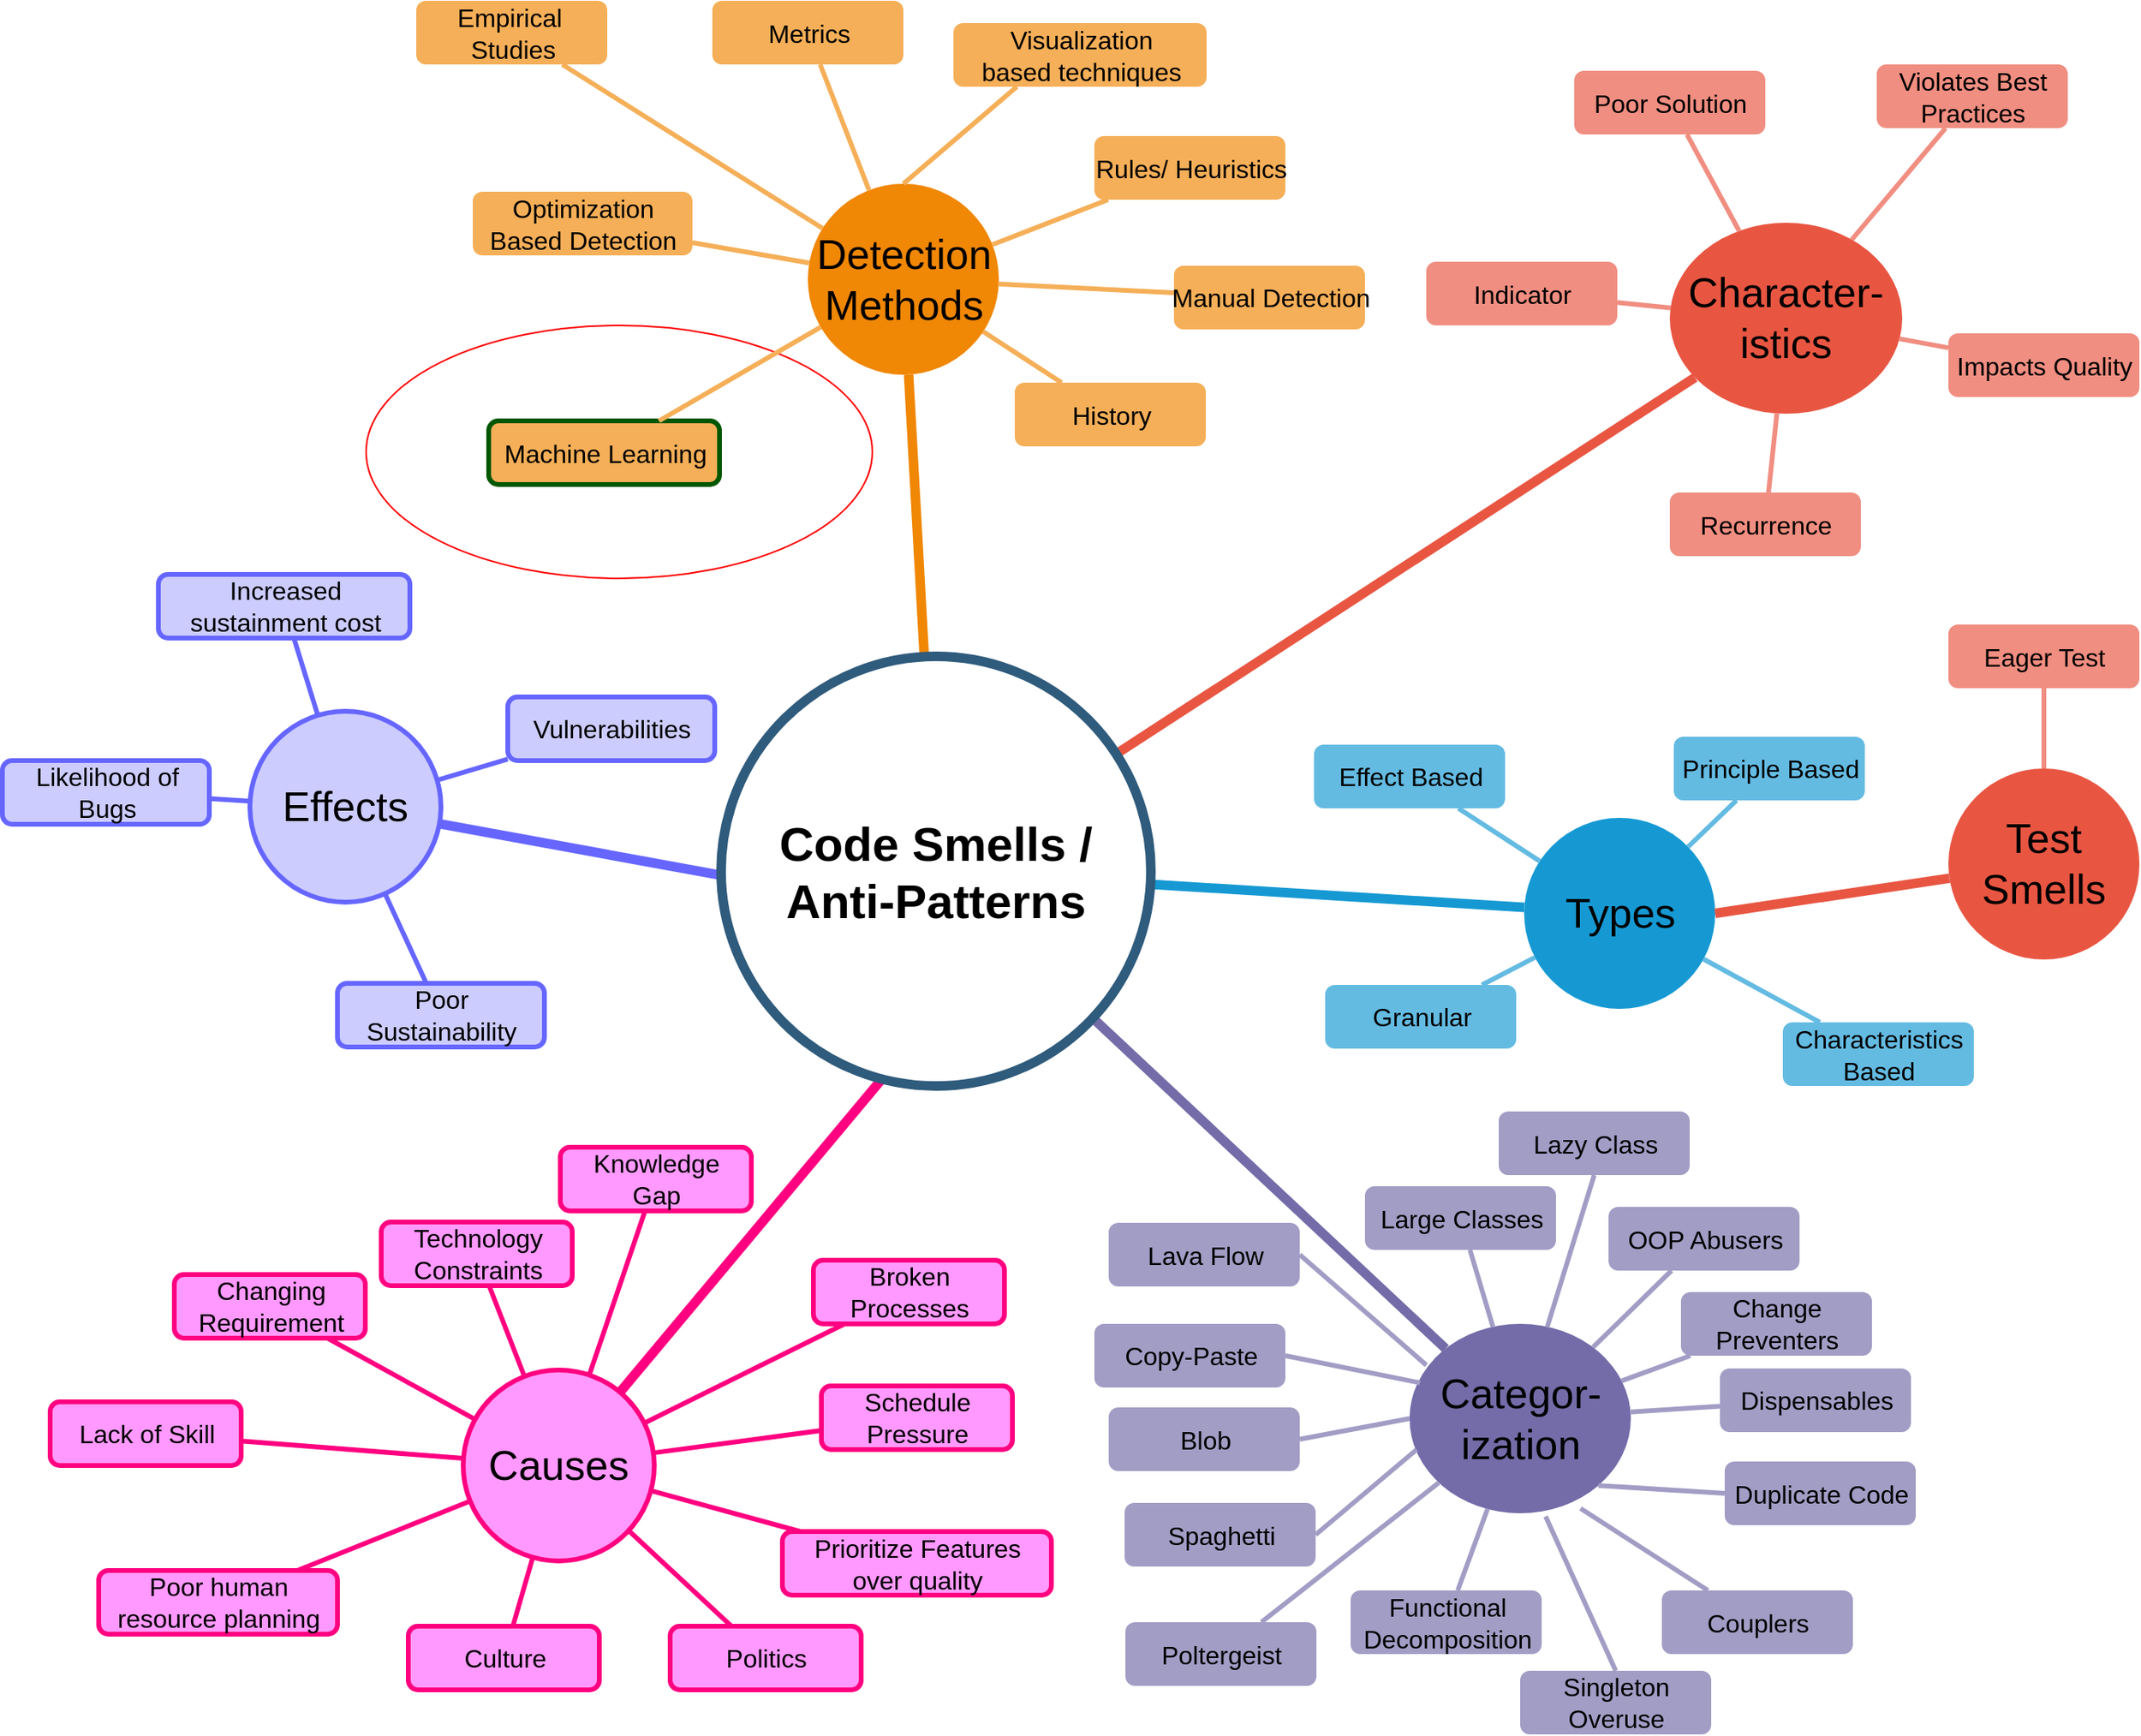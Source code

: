 <mxfile version="12.2.9" type="device" pages="1"><diagram id="6a731a19-8d31-9384-78a2-239565b7b9f0" name="Page-1"><mxGraphModel dx="2347" dy="1238" grid="1" gridSize="10" guides="1" tooltips="1" connect="1" arrows="1" fold="1" page="1" pageScale="1" pageWidth="1169" pageHeight="827" background="#ffffff" math="0" shadow="0"><root><mxCell id="0"/><mxCell id="1" parent="0"/><mxCell id="gktKhtkQ_kyzCM9sRCPx-1542" value="" style="ellipse;whiteSpace=wrap;html=1;strokeColor=#FF0000;fontColor=#000000;" parent="1" vertex="1"><mxGeometry x="738" y="468.5" width="318" height="159" as="geometry"/></mxCell><mxCell id="1350" value="Effects" style="ellipse;whiteSpace=wrap;html=1;shadow=0;fontFamily=Helvetica;fontSize=26;fontColor=#000000;align=center;strokeWidth=3;fillColor=#CCCCFF;strokeColor=#6666FF;" parent="1" vertex="1"><mxGeometry x="665" y="711" width="120" height="120" as="geometry"/></mxCell><mxCell id="1351" value="&lt;font style=&quot;font-size: 26px;&quot;&gt;Detection Methods&lt;/font&gt;" style="ellipse;whiteSpace=wrap;html=1;shadow=0;fontFamily=Helvetica;fontSize=26;fontColor=#000000;align=center;strokeWidth=3;fillColor=#F08705;strokeColor=none;gradientColor=none;" parent="1" vertex="1"><mxGeometry x="1015.5" y="379.5" width="120" height="120" as="geometry"/></mxCell><mxCell id="1352" value="Character-istics" style="ellipse;whiteSpace=wrap;html=1;shadow=0;fontFamily=Helvetica;fontSize=26;fontColor=#000000;align=center;strokeWidth=3;fillColor=#E85642;strokeColor=none;" parent="1" vertex="1"><mxGeometry x="1557" y="404" width="146" height="120" as="geometry"/></mxCell><mxCell id="1353" value="Types" style="ellipse;whiteSpace=wrap;html=1;shadow=0;fontFamily=Helvetica;fontSize=26;fontColor=#000000;align=center;strokeWidth=3;fillColor=#1699D3;strokeColor=none;" parent="1" vertex="1"><mxGeometry x="1465.5" y="778" width="120" height="120" as="geometry"/></mxCell><mxCell id="1354" value="Categor-ization" style="ellipse;whiteSpace=wrap;html=1;shadow=0;fontFamily=Helvetica;fontSize=26;fontColor=#000000;align=center;strokeWidth=3;fillColor=#736ca8;strokeColor=none;" parent="1" vertex="1"><mxGeometry x="1393.5" y="1096" width="139" height="119" as="geometry"/></mxCell><mxCell id="1359" style="endArrow=none;strokeWidth=6;strokeColor=#6666FF;html=1;fillColor=#CCCCFF;fontColor=#000000;" parent="1" target="1350" edge="1"><mxGeometry relative="1" as="geometry"><mxPoint x="1000.678" y="821.35" as="sourcePoint"/></mxGeometry></mxCell><mxCell id="1360" style="endArrow=none;strokeWidth=6;strokeColor=#f08705;html=1;fontColor=#000000;" parent="1" source="1515" target="1351" edge="1"><mxGeometry relative="1" as="geometry"/></mxCell><mxCell id="1361" style="endArrow=none;strokeWidth=6;strokeColor=#E85642;html=1;fontColor=#000000;" parent="1" source="1515" target="1352" edge="1"><mxGeometry relative="1" as="geometry"/></mxCell><mxCell id="1362" style="endArrow=none;strokeWidth=6;strokeColor=#1699D3;html=1;fontColor=#000000;" parent="1" source="1515" target="1353" edge="1"><mxGeometry relative="1" as="geometry"/></mxCell><mxCell id="1363" style="endArrow=none;strokeWidth=6;strokeColor=#FF0080;html=1;fillColor=#FF99FF;fontColor=#000000;" parent="1" target="1516" edge="1"><mxGeometry relative="1" as="geometry"><mxPoint x="1079.075" y="921.71" as="sourcePoint"/></mxGeometry></mxCell><mxCell id="1364" style="endArrow=none;strokeWidth=6;strokeColor=#736ca8;html=1;fontColor=#000000;" parent="1" source="1515" target="1354" edge="1"><mxGeometry relative="1" as="geometry"/></mxCell><mxCell id="1372" value="Poor&lt;br&gt;Sustainability" style="rounded=1;fillColor=#CCCCFF;strokeColor=#6666FF;strokeWidth=3;shadow=0;html=1;fontColor=#000000;fontSize=16;" parent="1" vertex="1"><mxGeometry x="720" y="882" width="130" height="40" as="geometry"/></mxCell><mxCell id="1373" value="Likelihood of&lt;br&gt;Bugs" style="rounded=1;fillColor=#CCCCFF;strokeColor=#6666FF;strokeWidth=3;shadow=0;html=1;fontColor=#000000;fontSize=16;" parent="1" vertex="1"><mxGeometry x="509.5" y="742" width="130" height="40" as="geometry"/></mxCell><mxCell id="1374" value="Increased&lt;br&gt;sustainment cost" style="rounded=1;fillColor=#CCCCFF;strokeColor=#6666FF;strokeWidth=3;shadow=0;html=1;fontColor=#000000;fontSize=16;" parent="1" vertex="1"><mxGeometry x="607.5" y="625" width="158" height="40" as="geometry"/></mxCell><mxCell id="1375" value="Vulnerabilities" style="rounded=1;fillColor=#CCCCFF;strokeColor=#6666FF;strokeWidth=3;shadow=0;html=1;fontColor=#000000;fontSize=16;" parent="1" vertex="1"><mxGeometry x="827" y="702" width="130" height="40" as="geometry"/></mxCell><mxCell id="1384" value="" style="edgeStyle=none;endArrow=none;strokeWidth=3;strokeColor=#6666FF;html=1;fillColor=#CCCCFF;fontColor=#000000;" parent="1" source="1350" target="1372" edge="1"><mxGeometry x="-93" y="492" width="100" height="100" as="geometry"><mxPoint x="-93" y="592" as="sourcePoint"/><mxPoint x="7" y="492" as="targetPoint"/></mxGeometry></mxCell><mxCell id="1385" value="" style="edgeStyle=none;endArrow=none;strokeWidth=3;strokeColor=#6666FF;html=1;fillColor=#CCCCFF;fontColor=#000000;" parent="1" source="1350" target="1373" edge="1"><mxGeometry x="-93" y="492" width="100" height="100" as="geometry"><mxPoint x="-93" y="592" as="sourcePoint"/><mxPoint x="7" y="492" as="targetPoint"/></mxGeometry></mxCell><mxCell id="1386" value="" style="edgeStyle=none;endArrow=none;strokeWidth=3;strokeColor=#6666FF;html=1;fillColor=#CCCCFF;fontColor=#000000;" parent="1" source="1350" target="1374" edge="1"><mxGeometry x="-93" y="492" width="100" height="100" as="geometry"><mxPoint x="-93" y="592" as="sourcePoint"/><mxPoint x="7" y="492" as="targetPoint"/></mxGeometry></mxCell><mxCell id="1387" value="" style="edgeStyle=none;endArrow=none;strokeWidth=3;strokeColor=#6666FF;html=1;fillColor=#CCCCFF;fontColor=#000000;" parent="1" source="1350" target="1375" edge="1"><mxGeometry x="-93" y="492" width="100" height="100" as="geometry"><mxPoint x="-93" y="592" as="sourcePoint"/><mxPoint x="7" y="492" as="targetPoint"/></mxGeometry></mxCell><mxCell id="1392" value="Metrics" style="rounded=1;fillColor=#f5af58;strokeColor=none;strokeWidth=3;shadow=0;html=1;fontColor=#000000;fontSize=16;" parent="1" vertex="1"><mxGeometry x="955.5" y="264.5" width="120" height="40" as="geometry"/></mxCell><mxCell id="1393" value="Rules/ Heuristics" style="rounded=1;fillColor=#f5af58;strokeColor=none;strokeWidth=3;shadow=0;html=1;fontColor=#000000;fontSize=16;" parent="1" vertex="1"><mxGeometry x="1195.5" y="349.5" width="120" height="40" as="geometry"/></mxCell><mxCell id="1394" value="History" style="rounded=1;fillColor=#f5af58;strokeColor=none;strokeWidth=3;shadow=0;html=1;fontColor=#000000;fontSize=16;" parent="1" vertex="1"><mxGeometry x="1145.5" y="504.5" width="120" height="40" as="geometry"/></mxCell><mxCell id="1395" value="Machine Learning" style="rounded=1;fillColor=#F5AF58;strokeColor=#005700;strokeWidth=3;shadow=0;html=1;fontColor=#000000;fontSize=16;" parent="1" vertex="1"><mxGeometry x="815" y="528.5" width="145" height="40" as="geometry"/></mxCell><mxCell id="1396" value="Optimization &lt;br style=&quot;font-size: 16px;&quot;&gt;Based Detection" style="rounded=1;fillColor=#f5af58;strokeColor=none;strokeWidth=3;shadow=0;html=1;fontColor=#000000;fontSize=16;" parent="1" vertex="1"><mxGeometry x="805" y="384.5" width="138" height="40" as="geometry"/></mxCell><mxCell id="1404" value="" style="edgeStyle=none;endArrow=none;strokeWidth=3;strokeColor=#F5AF58;html=1;fontColor=#000000;" parent="1" source="1351" target="1392" edge="1"><mxGeometry x="-97.5" y="135.5" width="100" height="100" as="geometry"><mxPoint x="-97.5" y="235.5" as="sourcePoint"/><mxPoint x="2.5" y="135.5" as="targetPoint"/></mxGeometry></mxCell><mxCell id="1405" value="" style="edgeStyle=none;endArrow=none;strokeWidth=3;strokeColor=#F5AF58;html=1;fontColor=#000000;fontSize=16;" parent="1" source="1351" target="1393" edge="1"><mxGeometry x="-97.5" y="135.5" width="100" height="100" as="geometry"><mxPoint x="-97.5" y="235.5" as="sourcePoint"/><mxPoint x="2.5" y="135.5" as="targetPoint"/></mxGeometry></mxCell><mxCell id="1406" value="" style="edgeStyle=none;endArrow=none;strokeWidth=3;strokeColor=#F5AF58;html=1;fontColor=#000000;fontSize=16;" parent="1" source="1351" target="1394" edge="1"><mxGeometry x="-97.5" y="135.5" width="100" height="100" as="geometry"><mxPoint x="-97.5" y="235.5" as="sourcePoint"/><mxPoint x="2.5" y="135.5" as="targetPoint"/></mxGeometry></mxCell><mxCell id="1407" value="" style="edgeStyle=none;endArrow=none;strokeWidth=3;strokeColor=#F5AF58;html=1;fontColor=#000000;fontSize=16;" parent="1" source="1351" target="1395" edge="1"><mxGeometry x="-97.5" y="135.5" width="100" height="100" as="geometry"><mxPoint x="-97.5" y="235.5" as="sourcePoint"/><mxPoint x="2.5" y="135.5" as="targetPoint"/></mxGeometry></mxCell><mxCell id="1408" value="" style="edgeStyle=none;endArrow=none;strokeWidth=3;strokeColor=#F5AF58;html=1;fontColor=#000000;fontSize=16;" parent="1" source="1351" target="1396" edge="1"><mxGeometry x="-97.5" y="135.5" width="100" height="100" as="geometry"><mxPoint x="-97.5" y="235.5" as="sourcePoint"/><mxPoint x="2.5" y="135.5" as="targetPoint"/></mxGeometry></mxCell><mxCell id="1415" value="Indicator" style="rounded=1;fillColor=#f08e81;strokeColor=none;strokeWidth=3;shadow=0;html=1;fontColor=#000000;fontSize=16;" parent="1" vertex="1"><mxGeometry x="1404" y="428.5" width="120" height="40" as="geometry"/></mxCell><mxCell id="1416" value="Poor Solution" style="rounded=1;fillColor=#f08e81;strokeColor=none;strokeWidth=3;shadow=0;html=1;fontColor=#000000;fontSize=16;" parent="1" vertex="1"><mxGeometry x="1497" y="308.5" width="120" height="40" as="geometry"/></mxCell><mxCell id="1417" value="Violates Best&lt;br style=&quot;font-size: 16px;&quot;&gt;Practices" style="rounded=1;fillColor=#f08e81;strokeColor=none;strokeWidth=3;shadow=0;html=1;fontColor=#000000;fontSize=16;" parent="1" vertex="1"><mxGeometry x="1687" y="304.5" width="120" height="40" as="geometry"/></mxCell><mxCell id="1418" value="Impacts Quality" style="rounded=1;fillColor=#f08e81;strokeColor=none;strokeWidth=3;shadow=0;html=1;fontColor=#000000;fontSize=16;" parent="1" vertex="1"><mxGeometry x="1732" y="473.5" width="120" height="40" as="geometry"/></mxCell><mxCell id="1419" value="Recurrence" style="rounded=1;fillColor=#f08e81;strokeColor=none;strokeWidth=3;shadow=0;html=1;fontColor=#000000;fontSize=16;" parent="1" vertex="1"><mxGeometry x="1557" y="573.5" width="120" height="40" as="geometry"/></mxCell><mxCell id="1426" value="" style="edgeStyle=none;endArrow=none;strokeWidth=3;strokeColor=#F08E81;html=1;fontColor=#000000;" parent="1" source="1352" target="1415" edge="1"><mxGeometry x="-136" y="149.5" width="100" height="100" as="geometry"><mxPoint x="-136" y="249.5" as="sourcePoint"/><mxPoint x="-36" y="149.5" as="targetPoint"/></mxGeometry></mxCell><mxCell id="1427" value="" style="edgeStyle=none;endArrow=none;strokeWidth=3;strokeColor=#F08E81;html=1;fontColor=#000000;" parent="1" source="1352" target="1416" edge="1"><mxGeometry x="-136" y="149.5" width="100" height="100" as="geometry"><mxPoint x="-136" y="249.5" as="sourcePoint"/><mxPoint x="-36" y="149.5" as="targetPoint"/></mxGeometry></mxCell><mxCell id="1428" value="" style="edgeStyle=none;endArrow=none;strokeWidth=3;strokeColor=#F08E81;html=1;fontColor=#000000;" parent="1" source="1352" target="1417" edge="1"><mxGeometry x="-136" y="149.5" width="100" height="100" as="geometry"><mxPoint x="-136" y="249.5" as="sourcePoint"/><mxPoint x="-36" y="149.5" as="targetPoint"/></mxGeometry></mxCell><mxCell id="1429" value="" style="edgeStyle=none;endArrow=none;strokeWidth=3;strokeColor=#F08E81;html=1;fontColor=#000000;" parent="1" source="1352" target="1418" edge="1"><mxGeometry x="-136" y="149.5" width="100" height="100" as="geometry"><mxPoint x="-136" y="249.5" as="sourcePoint"/><mxPoint x="-36" y="149.5" as="targetPoint"/></mxGeometry></mxCell><mxCell id="1430" value="" style="edgeStyle=none;endArrow=none;strokeWidth=3;strokeColor=#F08E81;html=1;fontColor=#000000;" parent="1" source="1352" target="1419" edge="1"><mxGeometry x="-136" y="149.5" width="100" height="100" as="geometry"><mxPoint x="-136" y="249.5" as="sourcePoint"/><mxPoint x="-36" y="149.5" as="targetPoint"/></mxGeometry></mxCell><mxCell id="1436" value="Effect Based" style="rounded=1;fillColor=#64BBE2;strokeColor=none;strokeWidth=3;shadow=0;html=1;fontColor=#000000;fontSize=16;" parent="1" vertex="1"><mxGeometry x="1333.5" y="732" width="120" height="40" as="geometry"/></mxCell><mxCell id="1437" value="Principle Based" style="rounded=1;fillColor=#64BBE2;strokeColor=none;strokeWidth=3;shadow=0;html=1;fontColor=#000000;fontSize=16;" parent="1" vertex="1"><mxGeometry x="1559.5" y="727" width="120" height="40" as="geometry"/></mxCell><mxCell id="1438" value="Characteristics&lt;br&gt;Based" style="rounded=1;fillColor=#64BBE2;strokeColor=none;strokeWidth=3;shadow=0;html=1;fontColor=#000000;fontSize=16;" parent="1" vertex="1"><mxGeometry x="1628" y="906.5" width="120" height="40" as="geometry"/></mxCell><mxCell id="1439" value="Granular" style="rounded=1;fillColor=#64BBE2;strokeColor=none;strokeWidth=3;shadow=0;html=1;fontColor=#000000;fontSize=16;" parent="1" vertex="1"><mxGeometry x="1340.5" y="883" width="120" height="40" as="geometry"/></mxCell><mxCell id="1447" value="" style="edgeStyle=none;endArrow=none;strokeWidth=3;strokeColor=#64BBE2;html=1;fontColor=#000000;" parent="1" source="1353" target="1436" edge="1"><mxGeometry x="-494.5" y="168" width="100" height="100" as="geometry"><mxPoint x="-494.5" y="268" as="sourcePoint"/><mxPoint x="-394.5" y="168" as="targetPoint"/></mxGeometry></mxCell><mxCell id="1448" value="" style="edgeStyle=none;endArrow=none;strokeWidth=3;strokeColor=#64BBE2;html=1;fontColor=#000000;" parent="1" source="1353" target="1437" edge="1"><mxGeometry x="-494.5" y="168" width="100" height="100" as="geometry"><mxPoint x="-494.5" y="268" as="sourcePoint"/><mxPoint x="-394.5" y="168" as="targetPoint"/></mxGeometry></mxCell><mxCell id="1449" value="" style="edgeStyle=none;endArrow=none;strokeWidth=3;strokeColor=#64BBE2;html=1;fontColor=#000000;" parent="1" source="1353" target="1438" edge="1"><mxGeometry x="-494.5" y="168" width="100" height="100" as="geometry"><mxPoint x="-494.5" y="268" as="sourcePoint"/><mxPoint x="1616.01" y="941.5" as="targetPoint"/></mxGeometry></mxCell><mxCell id="1450" value="" style="edgeStyle=none;endArrow=none;strokeWidth=3;strokeColor=#64BBE2;html=1;fontColor=#000000;" parent="1" source="1353" target="1439" edge="1"><mxGeometry x="-494.5" y="168" width="100" height="100" as="geometry"><mxPoint x="-494.5" y="268" as="sourcePoint"/><mxPoint x="-394.5" y="168" as="targetPoint"/></mxGeometry></mxCell><mxCell id="1457" value="Large Classes" style="rounded=1;fillColor=#a29dc5;strokeColor=none;strokeWidth=3;shadow=0;html=1;fontColor=#000000;fontSize=16;" parent="1" vertex="1"><mxGeometry x="1365.5" y="1009.5" width="120" height="40" as="geometry"/></mxCell><mxCell id="1458" value="Functional &lt;br style=&quot;font-size: 16px;&quot;&gt;Decomposition" style="rounded=1;fillColor=#a29dc5;strokeColor=none;strokeWidth=3;shadow=0;html=1;fontColor=#000000;fontSize=16;" parent="1" vertex="1"><mxGeometry x="1356.5" y="1263.5" width="120" height="40" as="geometry"/></mxCell><mxCell id="1459" value="OOP Abusers" style="rounded=1;fillColor=#a29dc5;strokeColor=none;strokeWidth=3;shadow=0;html=1;fontColor=#000000;fontSize=16;" parent="1" vertex="1"><mxGeometry x="1518.5" y="1022.5" width="120" height="40" as="geometry"/></mxCell><mxCell id="1460" value="Change&lt;br&gt;Preventers" style="rounded=1;fillColor=#a29dc5;strokeColor=none;strokeWidth=3;shadow=0;html=1;fontColor=#000000;fontSize=16;" parent="1" vertex="1"><mxGeometry x="1564" y="1076" width="120" height="40" as="geometry"/></mxCell><mxCell id="1461" value="Dispensables" style="rounded=1;fillColor=#a29dc5;strokeColor=none;strokeWidth=3;shadow=0;html=1;fontColor=#000000;fontSize=16;" parent="1" vertex="1"><mxGeometry x="1588.5" y="1124" width="120" height="40" as="geometry"/></mxCell><mxCell id="1462" value="Couplers" style="rounded=1;fillColor=#a29dc5;strokeColor=none;strokeWidth=3;shadow=0;html=1;fontColor=#000000;fontSize=16;" parent="1" vertex="1"><mxGeometry x="1552" y="1263.5" width="120" height="40" as="geometry"/></mxCell><mxCell id="1463" value="" style="edgeStyle=none;endArrow=none;strokeWidth=3;strokeColor=#A29DC5;html=1;fontColor=#000000;" parent="1" source="1354" target="1460" edge="1"><mxGeometry x="-76.5" y="-169.5" width="100" height="100" as="geometry"><mxPoint x="-76.5" y="-69.5" as="sourcePoint"/><mxPoint x="23.5" y="-169.5" as="targetPoint"/></mxGeometry></mxCell><mxCell id="1464" value="" style="edgeStyle=none;endArrow=none;strokeWidth=3;strokeColor=#A29DC5;html=1;fontColor=#000000;" parent="1" source="1354" target="1461" edge="1"><mxGeometry x="-76.5" y="-169.5" width="100" height="100" as="geometry"><mxPoint x="-76.5" y="-69.5" as="sourcePoint"/><mxPoint x="23.5" y="-169.5" as="targetPoint"/></mxGeometry></mxCell><mxCell id="1465" value="" style="edgeStyle=none;endArrow=none;strokeWidth=3;strokeColor=#A29DC5;html=1;fontColor=#000000;" parent="1" source="1354" target="1458" edge="1"><mxGeometry x="-76.5" y="-169.5" width="100" height="100" as="geometry"><mxPoint x="-76.5" y="-69.5" as="sourcePoint"/><mxPoint x="23.5" y="-169.5" as="targetPoint"/></mxGeometry></mxCell><mxCell id="1466" value="" style="edgeStyle=none;endArrow=none;strokeWidth=3;strokeColor=#A29DC5;html=1;exitX=0.773;exitY=0.975;exitDx=0;exitDy=0;exitPerimeter=0;fontColor=#000000;" parent="1" source="1354" target="1462" edge="1"><mxGeometry x="-76.5" y="-169.5" width="100" height="100" as="geometry"><mxPoint x="-76.5" y="-69.5" as="sourcePoint"/><mxPoint x="23.5" y="-169.5" as="targetPoint"/></mxGeometry></mxCell><mxCell id="1467" value="" style="edgeStyle=none;endArrow=none;strokeWidth=3;strokeColor=#A29DC5;html=1;fontColor=#000000;" parent="1" source="1354" target="1457" edge="1"><mxGeometry x="-76.5" y="-169.5" width="100" height="100" as="geometry"><mxPoint x="-76.5" y="-69.5" as="sourcePoint"/><mxPoint x="23.5" y="-169.5" as="targetPoint"/></mxGeometry></mxCell><mxCell id="1515" value="Code Smells / Anti-Patterns" style="ellipse;whiteSpace=wrap;html=1;shadow=0;fontFamily=Helvetica;fontSize=30;fontColor=#000000;align=center;strokeColor=#2F5B7C;strokeWidth=6;fillColor=#FFFFFF;fontStyle=1;gradientColor=none;" parent="1" vertex="1"><mxGeometry x="961" y="676.5" width="270" height="270" as="geometry"/></mxCell><mxCell id="1516" value="Causes" style="ellipse;whiteSpace=wrap;html=1;shadow=0;fontFamily=Helvetica;fontSize=26;fontColor=#000000;align=center;strokeWidth=3;fillColor=#FF99FF;strokeColor=#FF0080;" parent="1" vertex="1"><mxGeometry x="799" y="1125" width="120" height="120" as="geometry"/></mxCell><mxCell id="1517" value="Changing&lt;br&gt;Requirement" style="rounded=1;fillColor=#FF99FF;strokeColor=#FF0080;strokeWidth=3;shadow=0;html=1;fontColor=#000000;fontSize=16;" parent="1" vertex="1"><mxGeometry x="617.5" y="1065" width="120" height="40" as="geometry"/></mxCell><mxCell id="1518" value="Technology&lt;br&gt;Constraints" style="rounded=1;fillColor=#FF99FF;strokeColor=#FF0080;strokeWidth=3;shadow=0;html=1;fontColor=#000000;fontSize=16;" parent="1" vertex="1"><mxGeometry x="747.5" y="1032" width="120" height="40" as="geometry"/></mxCell><mxCell id="1519" value="Knowledge&lt;br&gt;Gap" style="rounded=1;fillColor=#FF99FF;strokeColor=#FF0080;strokeWidth=3;shadow=0;html=1;fontColor=#000000;fontSize=16;" parent="1" vertex="1"><mxGeometry x="860" y="985" width="120" height="40" as="geometry"/></mxCell><mxCell id="1520" value="Broken&lt;br&gt;Processes" style="rounded=1;fillColor=#FF99FF;strokeColor=#FF0080;strokeWidth=3;shadow=0;html=1;fontColor=#000000;fontSize=16;" parent="1" vertex="1"><mxGeometry x="1019" y="1056" width="120" height="40" as="geometry"/></mxCell><mxCell id="1521" value="Schedule&lt;br&gt;Pressure" style="rounded=1;fillColor=#FF99FF;strokeColor=#FF0080;strokeWidth=3;shadow=0;html=1;fontColor=#000000;fontSize=16;" parent="1" vertex="1"><mxGeometry x="1024" y="1135" width="120" height="40" as="geometry"/></mxCell><mxCell id="1522" value="Lack of Skill" style="rounded=1;fillColor=#FF99FF;strokeColor=#FF0080;strokeWidth=3;shadow=0;html=1;fontColor=#000000;fontSize=16;" parent="1" vertex="1"><mxGeometry x="539.5" y="1145" width="120" height="40" as="geometry"/></mxCell><mxCell id="1523" value="Prioritize Features&lt;br&gt;over quality" style="rounded=1;fillColor=#FF99FF;strokeColor=#FF0080;strokeWidth=3;shadow=0;html=1;fontColor=#000000;fontSize=16;" parent="1" vertex="1"><mxGeometry x="999.5" y="1226.5" width="169" height="40" as="geometry"/></mxCell><mxCell id="1524" value="Politics" style="rounded=1;fillColor=#FF99FF;strokeColor=#FF0080;strokeWidth=3;shadow=0;html=1;fontColor=#000000;fontSize=16;" parent="1" vertex="1"><mxGeometry x="929" y="1286" width="120" height="40" as="geometry"/></mxCell><mxCell id="1525" value="Culture" style="rounded=1;fillColor=#FF99FF;strokeColor=#FF0080;strokeWidth=3;shadow=0;html=1;fontColor=#000000;fontSize=16;" parent="1" vertex="1"><mxGeometry x="764.5" y="1286" width="120" height="40" as="geometry"/></mxCell><mxCell id="1526" value="Poor human &lt;br&gt;resource planning" style="rounded=1;fillColor=#FF99FF;strokeColor=#FF0080;strokeWidth=3;shadow=0;html=1;fontColor=#000000;fontSize=16;" parent="1" vertex="1"><mxGeometry x="570" y="1251" width="150" height="40" as="geometry"/></mxCell><mxCell id="1528" value="" style="edgeStyle=none;endArrow=none;strokeWidth=3;strokeColor=#FF0080;html=1;fillColor=#FF99FF;fontColor=#000000;" parent="1" source="1516" target="1517" edge="1"><mxGeometry x="-1040.5" y="91" width="100" height="100" as="geometry"><mxPoint x="-1040.5" y="191" as="sourcePoint"/><mxPoint x="-940.5" y="91" as="targetPoint"/></mxGeometry></mxCell><mxCell id="1530" value="" style="edgeStyle=none;endArrow=none;strokeWidth=3;strokeColor=#FF0080;html=1;fillColor=#FF99FF;fontColor=#000000;" parent="1" source="1516" target="1518" edge="1"><mxGeometry x="-1040.5" y="91" width="100" height="100" as="geometry"><mxPoint x="-1040.5" y="191" as="sourcePoint"/><mxPoint x="-940.5" y="91" as="targetPoint"/></mxGeometry></mxCell><mxCell id="1531" value="" style="edgeStyle=none;endArrow=none;strokeWidth=3;strokeColor=#FF0080;html=1;fillColor=#FF99FF;fontColor=#000000;" parent="1" source="1516" target="1519" edge="1"><mxGeometry x="-1040.5" y="91" width="100" height="100" as="geometry"><mxPoint x="-1040.5" y="191" as="sourcePoint"/><mxPoint x="-940.5" y="91" as="targetPoint"/></mxGeometry></mxCell><mxCell id="1532" value="" style="edgeStyle=none;endArrow=none;strokeWidth=3;strokeColor=#FF0080;html=1;fillColor=#FF99FF;fontColor=#000000;" parent="1" source="1516" target="1520" edge="1"><mxGeometry x="-1040.5" y="91" width="100" height="100" as="geometry"><mxPoint x="-1040.5" y="191" as="sourcePoint"/><mxPoint x="-940.5" y="91" as="targetPoint"/></mxGeometry></mxCell><mxCell id="1533" value="" style="edgeStyle=none;endArrow=none;strokeWidth=3;strokeColor=#FF0080;html=1;fillColor=#FF99FF;fontColor=#000000;" parent="1" source="1516" target="1521" edge="1"><mxGeometry x="-1040.5" y="91" width="100" height="100" as="geometry"><mxPoint x="-1040.5" y="191" as="sourcePoint"/><mxPoint x="-940.5" y="91" as="targetPoint"/></mxGeometry></mxCell><mxCell id="1534" value="" style="edgeStyle=none;endArrow=none;strokeWidth=3;strokeColor=#FF0080;html=1;fillColor=#FF99FF;fontColor=#000000;" parent="1" source="1516" target="1522" edge="1"><mxGeometry x="-1040.5" y="91" width="100" height="100" as="geometry"><mxPoint x="-1040.5" y="191" as="sourcePoint"/><mxPoint x="-940.5" y="91" as="targetPoint"/></mxGeometry></mxCell><mxCell id="1535" value="" style="edgeStyle=none;endArrow=none;strokeWidth=3;strokeColor=#FF0080;html=1;fillColor=#FF99FF;fontColor=#000000;" parent="1" source="1516" target="1523" edge="1"><mxGeometry x="-1040.5" y="91" width="100" height="100" as="geometry"><mxPoint x="-1040.5" y="191" as="sourcePoint"/><mxPoint x="-940.5" y="91" as="targetPoint"/></mxGeometry></mxCell><mxCell id="1536" value="" style="edgeStyle=none;endArrow=none;strokeWidth=3;strokeColor=#FF0080;html=1;fillColor=#FF99FF;fontColor=#000000;" parent="1" source="1516" target="1524" edge="1"><mxGeometry x="-1040.5" y="91" width="100" height="100" as="geometry"><mxPoint x="-1040.5" y="191" as="sourcePoint"/><mxPoint x="-940.5" y="91" as="targetPoint"/></mxGeometry></mxCell><mxCell id="1537" value="" style="edgeStyle=none;endArrow=none;strokeWidth=3;strokeColor=#FF0080;html=1;fillColor=#FF99FF;fontColor=#000000;" parent="1" source="1516" target="1525" edge="1"><mxGeometry x="-1040.5" y="91" width="100" height="100" as="geometry"><mxPoint x="-1040.5" y="191" as="sourcePoint"/><mxPoint x="-940.5" y="91" as="targetPoint"/></mxGeometry></mxCell><mxCell id="1538" value="" style="edgeStyle=none;endArrow=none;strokeWidth=3;strokeColor=#FF0080;html=1;fillColor=#FF99FF;fontColor=#000000;" parent="1" source="1516" target="1526" edge="1"><mxGeometry x="-1040.5" y="91" width="100" height="100" as="geometry"><mxPoint x="-1040.5" y="191" as="sourcePoint"/><mxPoint x="-940.5" y="91" as="targetPoint"/></mxGeometry></mxCell><mxCell id="1541" value="" style="edgeStyle=none;endArrow=none;strokeWidth=3;strokeColor=#A29DC5;html=1;fontColor=#000000;" parent="1" source="1354" target="1459" edge="1"><mxGeometry x="-1501.5" y="-474.5" width="100" height="100" as="geometry"><mxPoint x="-1501.5" y="-374.5" as="sourcePoint"/><mxPoint x="-1401.5" y="-474.5" as="targetPoint"/></mxGeometry></mxCell><mxCell id="1542" style="edgeStyle=none;rounded=0;html=1;exitX=0.5;exitY=1;endArrow=none;endFill=0;jettySize=auto;orthogonalLoop=1;strokeColor=#FF0080;strokeWidth=2;fillColor=#FF99FF;fontSize=20;fontColor=#000000;" parent="1" edge="1"><mxGeometry relative="1" as="geometry"><mxPoint x="617.5" y="1190" as="sourcePoint"/><mxPoint x="617.5" y="1190" as="targetPoint"/></mxGeometry></mxCell><mxCell id="t41frwurTfy53sqsJj4g-1547" value="Blob" style="rounded=1;fillColor=#a29dc5;strokeColor=none;strokeWidth=3;shadow=0;html=1;fontColor=#000000;fontSize=16;" parent="1" vertex="1"><mxGeometry x="1204.5" y="1148.5" width="120" height="40" as="geometry"/></mxCell><mxCell id="t41frwurTfy53sqsJj4g-1548" value="" style="edgeStyle=none;endArrow=none;strokeWidth=3;strokeColor=#A29DC5;html=1;exitX=0;exitY=0.5;exitDx=0;exitDy=0;entryX=1;entryY=0.5;entryDx=0;entryDy=0;fontColor=#000000;" parent="1" source="1354" target="t41frwurTfy53sqsJj4g-1547" edge="1"><mxGeometry x="-162.5" y="-230.5" width="100" height="100" as="geometry"><mxPoint x="1322.5" y="1107" as="sourcePoint"/><mxPoint x="-62.5" y="-230.5" as="targetPoint"/></mxGeometry></mxCell><mxCell id="t41frwurTfy53sqsJj4g-1550" value="Manual Detection" style="rounded=1;fillColor=#f5af58;strokeColor=none;strokeWidth=3;shadow=0;html=1;fontColor=#000000;fontSize=16;" parent="1" vertex="1"><mxGeometry x="1245.5" y="431" width="120" height="40" as="geometry"/></mxCell><mxCell id="t41frwurTfy53sqsJj4g-1551" value="" style="edgeStyle=none;endArrow=none;strokeWidth=3;strokeColor=#F5AF58;html=1;fontColor=#000000;fontSize=16;" parent="1" source="1351" target="t41frwurTfy53sqsJj4g-1550" edge="1"><mxGeometry x="2.5" y="62" width="100" height="100" as="geometry"><mxPoint x="1225.943" y="398.489" as="sourcePoint"/><mxPoint x="102.5" y="62" as="targetPoint"/></mxGeometry></mxCell><mxCell id="t41frwurTfy53sqsJj4g-1552" value="Visualization &lt;br style=&quot;font-size: 16px&quot;&gt;based techniques" style="rounded=1;fillColor=#f5af58;strokeColor=none;strokeWidth=3;shadow=0;html=1;fontColor=#000000;fontSize=16;" parent="1" vertex="1"><mxGeometry x="1107" y="278.5" width="159" height="40" as="geometry"/></mxCell><mxCell id="t41frwurTfy53sqsJj4g-1553" value="" style="edgeStyle=none;endArrow=none;strokeWidth=3;strokeColor=#F5AF58;html=1;exitX=0.5;exitY=0;exitDx=0;exitDy=0;entryX=0.25;entryY=1;entryDx=0;entryDy=0;fontColor=#000000;" parent="1" source="1351" target="t41frwurTfy53sqsJj4g-1552" edge="1"><mxGeometry x="-47.5" y="-112" width="100" height="100" as="geometry"><mxPoint x="1175.943" y="224.489" as="sourcePoint"/><mxPoint x="1149.848" y="284.5" as="targetPoint"/></mxGeometry></mxCell><mxCell id="t41frwurTfy53sqsJj4g-1554" value="Empirical&amp;nbsp;&lt;br style=&quot;font-size: 16px;&quot;&gt;Studies" style="rounded=1;fillColor=#f5af58;strokeColor=none;strokeWidth=3;shadow=0;html=1;fontColor=#000000;fontSize=16;" parent="1" vertex="1"><mxGeometry x="769.5" y="264.5" width="120" height="40" as="geometry"/></mxCell><mxCell id="t41frwurTfy53sqsJj4g-1555" value="" style="edgeStyle=none;endArrow=none;strokeWidth=3;strokeColor=#F5AF58;html=1;fontColor=#000000;" parent="1" source="1351" target="t41frwurTfy53sqsJj4g-1554" edge="1"><mxGeometry x="-140.5" y="44.5" width="100" height="100" as="geometry"><mxPoint x="975.316" y="330.336" as="sourcePoint"/><mxPoint x="-40.5" y="44.5" as="targetPoint"/></mxGeometry></mxCell><mxCell id="t41frwurTfy53sqsJj4g-1564" value="Test Smells" style="ellipse;whiteSpace=wrap;html=1;shadow=0;fontFamily=Helvetica;fontSize=26;fontColor=#000000;align=center;strokeWidth=3;fillColor=#E85642;strokeColor=none;" parent="1" vertex="1"><mxGeometry x="1732" y="747" width="120" height="120" as="geometry"/></mxCell><mxCell id="t41frwurTfy53sqsJj4g-1569" value="" style="edgeStyle=none;endArrow=none;strokeWidth=3;strokeColor=#F08E81;html=1;entryX=0.5;entryY=1;entryDx=0;entryDy=0;fontColor=#000000;" parent="1" source="t41frwurTfy53sqsJj4g-1564" target="t41frwurTfy53sqsJj4g-1571" edge="1"><mxGeometry x="1375.5" y="-387.5" width="100" height="100" as="geometry"><mxPoint x="1375.5" y="-287.5" as="sourcePoint"/><mxPoint x="1765.5" y="636.5" as="targetPoint"/></mxGeometry></mxCell><mxCell id="t41frwurTfy53sqsJj4g-1571" value="Eager Test" style="rounded=1;fillColor=#f08e81;strokeColor=none;strokeWidth=3;shadow=0;html=1;fontColor=#000000;fontSize=16;" parent="1" vertex="1"><mxGeometry x="1732" y="656.5" width="120" height="40" as="geometry"/></mxCell><mxCell id="t41frwurTfy53sqsJj4g-1572" value="" style="edgeStyle=none;endArrow=none;strokeWidth=6;strokeColor=#E85642;html=1;entryX=1;entryY=0.5;entryDx=0;entryDy=0;fontColor=#000000;" parent="1" source="t41frwurTfy53sqsJj4g-1564" target="1353" edge="1"><mxGeometry x="191" y="236.5" width="100" height="100" as="geometry"><mxPoint x="1027.669" y="934.702" as="sourcePoint"/><mxPoint x="696.518" y="1225.834" as="targetPoint"/></mxGeometry></mxCell><mxCell id="g1bky7zNbC9F5jcVvRAj-1542" value="Lazy Class" style="rounded=1;fillColor=#a29dc5;strokeColor=none;strokeWidth=3;shadow=0;html=1;fontColor=#000000;fontSize=16;" vertex="1" parent="1"><mxGeometry x="1449.5" y="962.5" width="120" height="40" as="geometry"/></mxCell><mxCell id="g1bky7zNbC9F5jcVvRAj-1543" value="" style="edgeStyle=none;endArrow=none;strokeWidth=3;strokeColor=#A29DC5;html=1;entryX=0.5;entryY=1;entryDx=0;entryDy=0;exitX=0.622;exitY=0.017;exitDx=0;exitDy=0;exitPerimeter=0;fontColor=#000000;" edge="1" parent="1" source="1354" target="g1bky7zNbC9F5jcVvRAj-1542"><mxGeometry x="-66.5" y="-159.5" width="100" height="100" as="geometry"><mxPoint x="1452.12" y="1108.749" as="sourcePoint"/><mxPoint x="1510" y="1014" as="targetPoint"/></mxGeometry></mxCell><mxCell id="g1bky7zNbC9F5jcVvRAj-1545" value="Duplicate Code" style="rounded=1;fillColor=#a29dc5;strokeColor=none;strokeWidth=3;shadow=0;html=1;fontColor=#000000;fontSize=16;" vertex="1" parent="1"><mxGeometry x="1591.5" y="1182.5" width="120" height="40" as="geometry"/></mxCell><mxCell id="g1bky7zNbC9F5jcVvRAj-1546" value="" style="edgeStyle=none;endArrow=none;strokeWidth=3;strokeColor=#A29DC5;html=1;exitX=1;exitY=1;exitDx=0;exitDy=0;entryX=0;entryY=0.5;entryDx=0;entryDy=0;fontColor=#000000;" edge="1" parent="1" source="1354" target="g1bky7zNbC9F5jcVvRAj-1545"><mxGeometry x="-66.5" y="-159.5" width="100" height="100" as="geometry"><mxPoint x="1533.748" y="1194.404" as="sourcePoint"/><mxPoint x="1597.613" y="1225" as="targetPoint"/></mxGeometry></mxCell><mxCell id="g1bky7zNbC9F5jcVvRAj-1547" value="Singleton&lt;br&gt;Overuse" style="rounded=1;fillColor=#a29dc5;strokeColor=none;strokeWidth=3;shadow=0;html=1;fontColor=#000000;fontSize=16;" vertex="1" parent="1"><mxGeometry x="1463" y="1314" width="120" height="40" as="geometry"/></mxCell><mxCell id="g1bky7zNbC9F5jcVvRAj-1548" value="" style="edgeStyle=none;endArrow=none;strokeWidth=3;strokeColor=#A29DC5;html=1;exitX=0.615;exitY=1.017;exitDx=0;exitDy=0;entryX=0.5;entryY=0;entryDx=0;entryDy=0;exitPerimeter=0;fontColor=#000000;" edge="1" parent="1" target="g1bky7zNbC9F5jcVvRAj-1547" source="1354"><mxGeometry x="-129" y="-102" width="100" height="100" as="geometry"><mxPoint x="1449.674" y="1255.047" as="sourcePoint"/><mxPoint x="1535.113" y="1282.5" as="targetPoint"/></mxGeometry></mxCell><mxCell id="g1bky7zNbC9F5jcVvRAj-1549" value="Poltergeist" style="rounded=1;fillColor=#a29dc5;strokeColor=none;strokeWidth=3;shadow=0;html=1;fontColor=#000000;fontSize=16;" vertex="1" parent="1"><mxGeometry x="1215" y="1283.5" width="120" height="40" as="geometry"/></mxCell><mxCell id="g1bky7zNbC9F5jcVvRAj-1550" value="" style="edgeStyle=none;endArrow=none;strokeWidth=3;strokeColor=#A29DC5;html=1;fontColor=#000000;" edge="1" parent="1" target="g1bky7zNbC9F5jcVvRAj-1549" source="1354"><mxGeometry x="-112" y="-216.5" width="100" height="100" as="geometry"><mxPoint x="1394" y="1184" as="sourcePoint"/><mxPoint x="-12" y="-216.5" as="targetPoint"/></mxGeometry></mxCell><mxCell id="g1bky7zNbC9F5jcVvRAj-1551" value="Spaghetti" style="rounded=1;fillColor=#a29dc5;strokeColor=none;strokeWidth=3;shadow=0;html=1;fontColor=#000000;fontSize=16;" vertex="1" parent="1"><mxGeometry x="1214.5" y="1208.5" width="120" height="40" as="geometry"/></mxCell><mxCell id="g1bky7zNbC9F5jcVvRAj-1552" value="" style="edgeStyle=none;endArrow=none;strokeWidth=3;strokeColor=#A29DC5;html=1;entryX=1;entryY=0.5;entryDx=0;entryDy=0;exitX=0.032;exitY=0.664;exitDx=0;exitDy=0;exitPerimeter=0;fontColor=#000000;" edge="1" parent="1" target="g1bky7zNbC9F5jcVvRAj-1551" source="1354"><mxGeometry x="-119" y="-276.5" width="100" height="100" as="geometry"><mxPoint x="1390.704" y="1115.879" as="sourcePoint"/><mxPoint x="-19" y="-276.5" as="targetPoint"/></mxGeometry></mxCell><mxCell id="g1bky7zNbC9F5jcVvRAj-1553" value="Copy-Paste" style="rounded=1;fillColor=#a29dc5;strokeColor=none;strokeWidth=3;shadow=0;html=1;fontColor=#000000;fontSize=16;" vertex="1" parent="1"><mxGeometry x="1195.5" y="1096" width="120" height="40" as="geometry"/></mxCell><mxCell id="g1bky7zNbC9F5jcVvRAj-1554" value="" style="edgeStyle=none;endArrow=none;strokeWidth=3;strokeColor=#A29DC5;html=1;exitX=0.047;exitY=0.311;exitDx=0;exitDy=0;entryX=1;entryY=0.5;entryDx=0;entryDy=0;exitPerimeter=0;fontColor=#000000;" edge="1" parent="1" target="g1bky7zNbC9F5jcVvRAj-1553" source="1354"><mxGeometry x="-171.5" y="-283" width="100" height="100" as="geometry"><mxPoint x="1384.5" y="1103" as="sourcePoint"/><mxPoint x="-71.5" y="-283" as="targetPoint"/></mxGeometry></mxCell><mxCell id="g1bky7zNbC9F5jcVvRAj-1555" value="Lava Flow" style="rounded=1;fillColor=#a29dc5;strokeColor=none;strokeWidth=3;shadow=0;html=1;fontColor=#000000;fontSize=16;" vertex="1" parent="1"><mxGeometry x="1204.5" y="1032.5" width="120" height="40" as="geometry"/></mxCell><mxCell id="g1bky7zNbC9F5jcVvRAj-1556" value="" style="edgeStyle=none;endArrow=none;strokeWidth=3;strokeColor=#A29DC5;html=1;exitX=0.076;exitY=0.218;exitDx=0;exitDy=0;entryX=1;entryY=0.5;entryDx=0;entryDy=0;exitPerimeter=0;fontColor=#000000;" edge="1" parent="1" target="g1bky7zNbC9F5jcVvRAj-1555" source="1354"><mxGeometry x="-162.5" y="-346.5" width="100" height="100" as="geometry"><mxPoint x="1409.033" y="1069.509" as="sourcePoint"/><mxPoint x="-62.5" y="-346.5" as="targetPoint"/></mxGeometry></mxCell></root></mxGraphModel></diagram></mxfile>